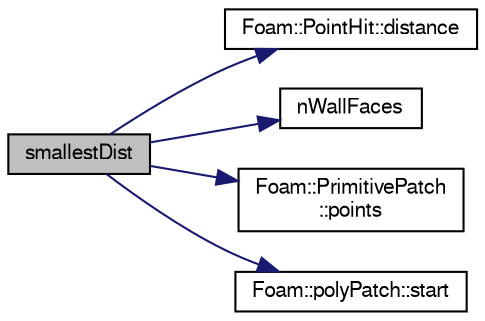 digraph "smallestDist"
{
  bgcolor="transparent";
  edge [fontname="FreeSans",fontsize="10",labelfontname="FreeSans",labelfontsize="10"];
  node [fontname="FreeSans",fontsize="10",shape=record];
  rankdir="LR";
  Node1 [label="smallestDist",height=0.2,width=0.4,color="black", fillcolor="grey75", style="filled" fontcolor="black"];
  Node1 -> Node2 [color="midnightblue",fontsize="10",style="solid",fontname="FreeSans"];
  Node2 [label="Foam::PointHit::distance",height=0.2,width=0.4,color="black",URL="$a01827.html#a6fc60097ee4a2ef28aa08c9d11269046",tooltip="Return distance to hit. "];
  Node1 -> Node3 [color="midnightblue",fontsize="10",style="solid",fontname="FreeSans"];
  Node3 [label="nWallFaces",height=0.2,width=0.4,color="black",URL="$a03143.html#ace3ce457d57f6aa80fad527f34d117c8"];
  Node1 -> Node4 [color="midnightblue",fontsize="10",style="solid",fontname="FreeSans"];
  Node4 [label="Foam::PrimitivePatch\l::points",height=0.2,width=0.4,color="black",URL="$a01914.html#a1f42f31bcf706357682dcf097255b544",tooltip="Return reference to global points. "];
  Node1 -> Node5 [color="midnightblue",fontsize="10",style="solid",fontname="FreeSans"];
  Node5 [label="Foam::polyPatch::start",height=0.2,width=0.4,color="black",URL="$a01877.html#a861f370e41af7d54d7ff91da65de6e6a",tooltip="Return start label of this patch in the polyMesh face list. "];
}
